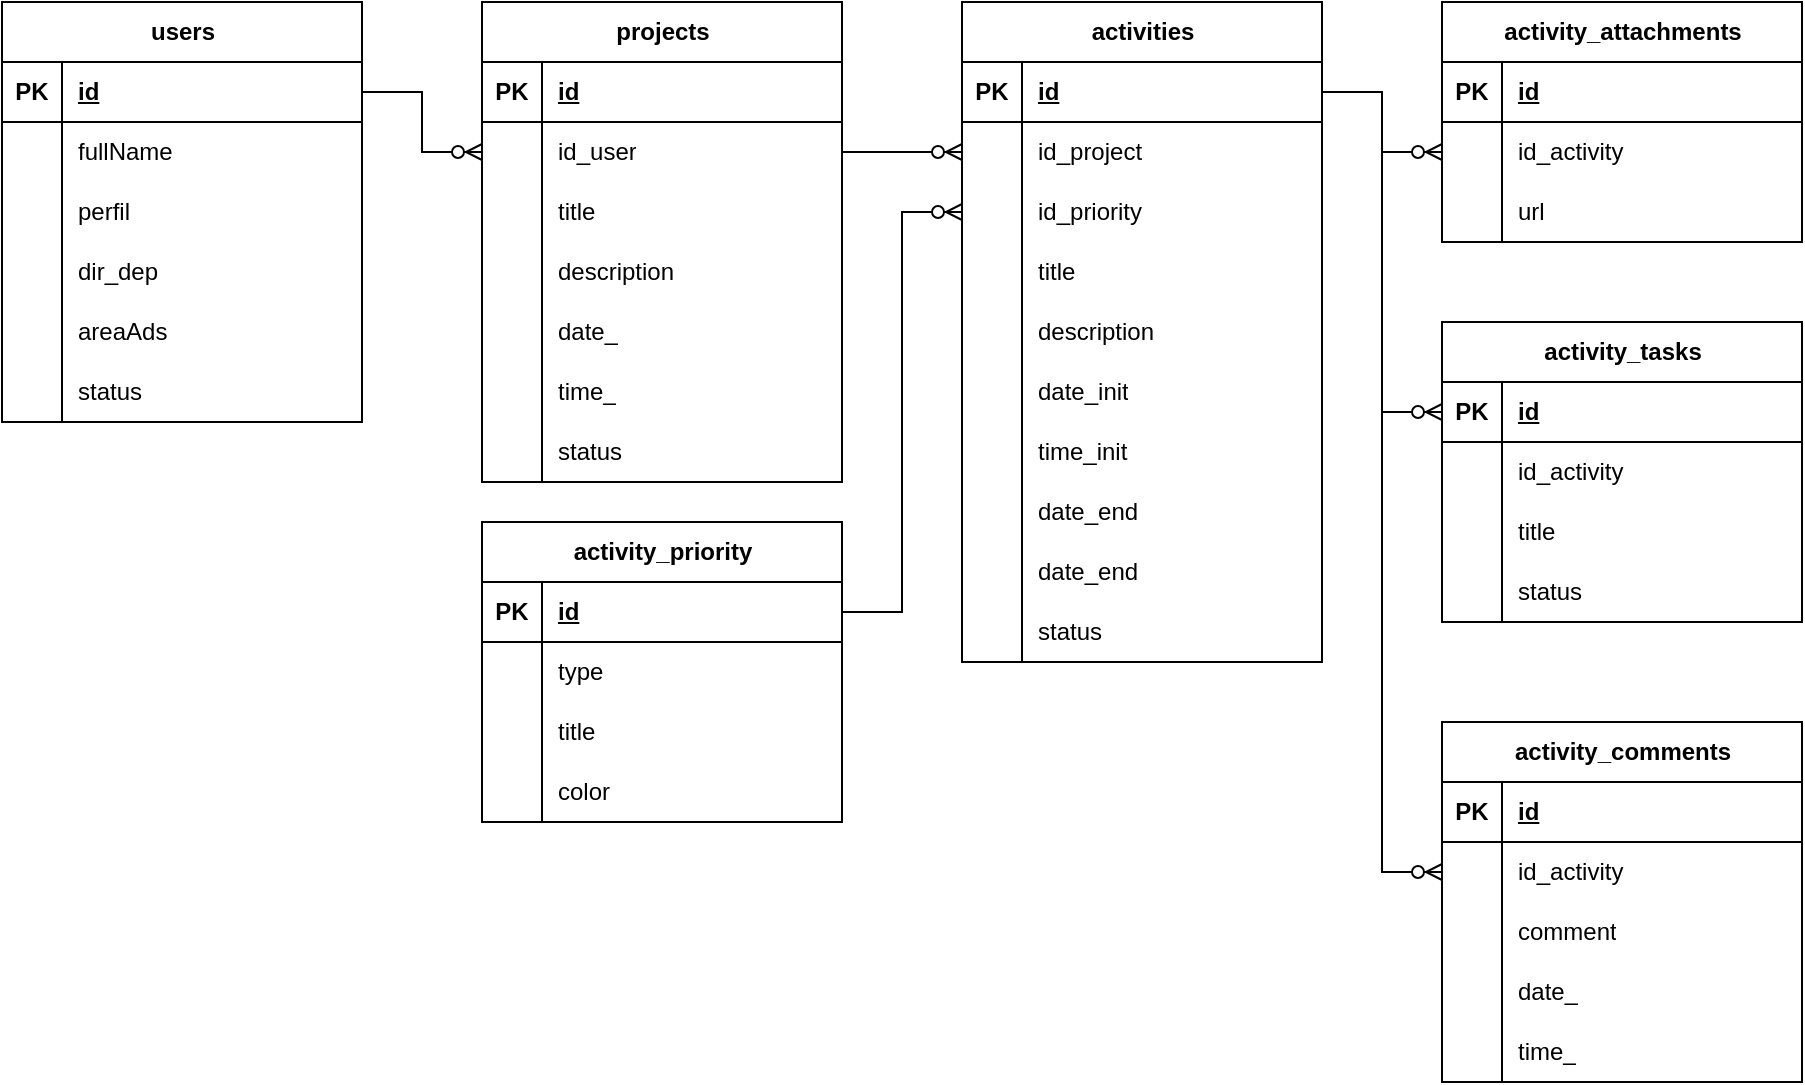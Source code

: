 <mxfile version="26.2.12">
  <diagram name="Página-1" id="UInrVsdlozvUtXw7bAQy">
    <mxGraphModel dx="1428" dy="1960" grid="1" gridSize="10" guides="1" tooltips="1" connect="1" arrows="1" fold="1" page="1" pageScale="1" pageWidth="827" pageHeight="1169" math="0" shadow="0">
      <root>
        <mxCell id="0" />
        <mxCell id="1" parent="0" />
        <mxCell id="Ks5m2WAmQ1RFgri6lKsw-1" value="users" style="shape=table;startSize=30;container=1;collapsible=1;childLayout=tableLayout;fixedRows=1;rowLines=0;fontStyle=1;align=center;resizeLast=1;html=1;" parent="1" vertex="1">
          <mxGeometry x="40" y="-1120" width="180" height="210" as="geometry" />
        </mxCell>
        <mxCell id="Ks5m2WAmQ1RFgri6lKsw-2" value="" style="shape=tableRow;horizontal=0;startSize=0;swimlaneHead=0;swimlaneBody=0;fillColor=none;collapsible=0;dropTarget=0;points=[[0,0.5],[1,0.5]];portConstraint=eastwest;top=0;left=0;right=0;bottom=1;" parent="Ks5m2WAmQ1RFgri6lKsw-1" vertex="1">
          <mxGeometry y="30" width="180" height="30" as="geometry" />
        </mxCell>
        <mxCell id="Ks5m2WAmQ1RFgri6lKsw-3" value="PK" style="shape=partialRectangle;connectable=0;fillColor=none;top=0;left=0;bottom=0;right=0;fontStyle=1;overflow=hidden;whiteSpace=wrap;html=1;" parent="Ks5m2WAmQ1RFgri6lKsw-2" vertex="1">
          <mxGeometry width="30" height="30" as="geometry">
            <mxRectangle width="30" height="30" as="alternateBounds" />
          </mxGeometry>
        </mxCell>
        <mxCell id="Ks5m2WAmQ1RFgri6lKsw-4" value="id" style="shape=partialRectangle;connectable=0;fillColor=none;top=0;left=0;bottom=0;right=0;align=left;spacingLeft=6;fontStyle=5;overflow=hidden;whiteSpace=wrap;html=1;" parent="Ks5m2WAmQ1RFgri6lKsw-2" vertex="1">
          <mxGeometry x="30" width="150" height="30" as="geometry">
            <mxRectangle width="150" height="30" as="alternateBounds" />
          </mxGeometry>
        </mxCell>
        <mxCell id="Ks5m2WAmQ1RFgri6lKsw-5" value="" style="shape=tableRow;horizontal=0;startSize=0;swimlaneHead=0;swimlaneBody=0;fillColor=none;collapsible=0;dropTarget=0;points=[[0,0.5],[1,0.5]];portConstraint=eastwest;top=0;left=0;right=0;bottom=0;" parent="Ks5m2WAmQ1RFgri6lKsw-1" vertex="1">
          <mxGeometry y="60" width="180" height="30" as="geometry" />
        </mxCell>
        <mxCell id="Ks5m2WAmQ1RFgri6lKsw-6" value="" style="shape=partialRectangle;connectable=0;fillColor=none;top=0;left=0;bottom=0;right=0;editable=1;overflow=hidden;whiteSpace=wrap;html=1;" parent="Ks5m2WAmQ1RFgri6lKsw-5" vertex="1">
          <mxGeometry width="30" height="30" as="geometry">
            <mxRectangle width="30" height="30" as="alternateBounds" />
          </mxGeometry>
        </mxCell>
        <mxCell id="Ks5m2WAmQ1RFgri6lKsw-7" value="fullName" style="shape=partialRectangle;connectable=0;fillColor=none;top=0;left=0;bottom=0;right=0;align=left;spacingLeft=6;overflow=hidden;whiteSpace=wrap;html=1;" parent="Ks5m2WAmQ1RFgri6lKsw-5" vertex="1">
          <mxGeometry x="30" width="150" height="30" as="geometry">
            <mxRectangle width="150" height="30" as="alternateBounds" />
          </mxGeometry>
        </mxCell>
        <mxCell id="Ks5m2WAmQ1RFgri6lKsw-8" value="" style="shape=tableRow;horizontal=0;startSize=0;swimlaneHead=0;swimlaneBody=0;fillColor=none;collapsible=0;dropTarget=0;points=[[0,0.5],[1,0.5]];portConstraint=eastwest;top=0;left=0;right=0;bottom=0;" parent="Ks5m2WAmQ1RFgri6lKsw-1" vertex="1">
          <mxGeometry y="90" width="180" height="30" as="geometry" />
        </mxCell>
        <mxCell id="Ks5m2WAmQ1RFgri6lKsw-9" value="" style="shape=partialRectangle;connectable=0;fillColor=none;top=0;left=0;bottom=0;right=0;editable=1;overflow=hidden;whiteSpace=wrap;html=1;" parent="Ks5m2WAmQ1RFgri6lKsw-8" vertex="1">
          <mxGeometry width="30" height="30" as="geometry">
            <mxRectangle width="30" height="30" as="alternateBounds" />
          </mxGeometry>
        </mxCell>
        <mxCell id="Ks5m2WAmQ1RFgri6lKsw-10" value="perfil" style="shape=partialRectangle;connectable=0;fillColor=none;top=0;left=0;bottom=0;right=0;align=left;spacingLeft=6;overflow=hidden;whiteSpace=wrap;html=1;" parent="Ks5m2WAmQ1RFgri6lKsw-8" vertex="1">
          <mxGeometry x="30" width="150" height="30" as="geometry">
            <mxRectangle width="150" height="30" as="alternateBounds" />
          </mxGeometry>
        </mxCell>
        <mxCell id="Ks5m2WAmQ1RFgri6lKsw-11" value="" style="shape=tableRow;horizontal=0;startSize=0;swimlaneHead=0;swimlaneBody=0;fillColor=none;collapsible=0;dropTarget=0;points=[[0,0.5],[1,0.5]];portConstraint=eastwest;top=0;left=0;right=0;bottom=0;" parent="Ks5m2WAmQ1RFgri6lKsw-1" vertex="1">
          <mxGeometry y="120" width="180" height="30" as="geometry" />
        </mxCell>
        <mxCell id="Ks5m2WAmQ1RFgri6lKsw-12" value="" style="shape=partialRectangle;connectable=0;fillColor=none;top=0;left=0;bottom=0;right=0;editable=1;overflow=hidden;whiteSpace=wrap;html=1;" parent="Ks5m2WAmQ1RFgri6lKsw-11" vertex="1">
          <mxGeometry width="30" height="30" as="geometry">
            <mxRectangle width="30" height="30" as="alternateBounds" />
          </mxGeometry>
        </mxCell>
        <mxCell id="Ks5m2WAmQ1RFgri6lKsw-13" value="dir_dep" style="shape=partialRectangle;connectable=0;fillColor=none;top=0;left=0;bottom=0;right=0;align=left;spacingLeft=6;overflow=hidden;whiteSpace=wrap;html=1;" parent="Ks5m2WAmQ1RFgri6lKsw-11" vertex="1">
          <mxGeometry x="30" width="150" height="30" as="geometry">
            <mxRectangle width="150" height="30" as="alternateBounds" />
          </mxGeometry>
        </mxCell>
        <mxCell id="Ks5m2WAmQ1RFgri6lKsw-14" style="shape=tableRow;horizontal=0;startSize=0;swimlaneHead=0;swimlaneBody=0;fillColor=none;collapsible=0;dropTarget=0;points=[[0,0.5],[1,0.5]];portConstraint=eastwest;top=0;left=0;right=0;bottom=0;" parent="Ks5m2WAmQ1RFgri6lKsw-1" vertex="1">
          <mxGeometry y="150" width="180" height="30" as="geometry" />
        </mxCell>
        <mxCell id="Ks5m2WAmQ1RFgri6lKsw-15" style="shape=partialRectangle;connectable=0;fillColor=none;top=0;left=0;bottom=0;right=0;editable=1;overflow=hidden;whiteSpace=wrap;html=1;" parent="Ks5m2WAmQ1RFgri6lKsw-14" vertex="1">
          <mxGeometry width="30" height="30" as="geometry">
            <mxRectangle width="30" height="30" as="alternateBounds" />
          </mxGeometry>
        </mxCell>
        <mxCell id="Ks5m2WAmQ1RFgri6lKsw-16" value="areaAds" style="shape=partialRectangle;connectable=0;fillColor=none;top=0;left=0;bottom=0;right=0;align=left;spacingLeft=6;overflow=hidden;whiteSpace=wrap;html=1;" parent="Ks5m2WAmQ1RFgri6lKsw-14" vertex="1">
          <mxGeometry x="30" width="150" height="30" as="geometry">
            <mxRectangle width="150" height="30" as="alternateBounds" />
          </mxGeometry>
        </mxCell>
        <mxCell id="Ks5m2WAmQ1RFgri6lKsw-17" style="shape=tableRow;horizontal=0;startSize=0;swimlaneHead=0;swimlaneBody=0;fillColor=none;collapsible=0;dropTarget=0;points=[[0,0.5],[1,0.5]];portConstraint=eastwest;top=0;left=0;right=0;bottom=0;" parent="Ks5m2WAmQ1RFgri6lKsw-1" vertex="1">
          <mxGeometry y="180" width="180" height="30" as="geometry" />
        </mxCell>
        <mxCell id="Ks5m2WAmQ1RFgri6lKsw-18" style="shape=partialRectangle;connectable=0;fillColor=none;top=0;left=0;bottom=0;right=0;editable=1;overflow=hidden;whiteSpace=wrap;html=1;" parent="Ks5m2WAmQ1RFgri6lKsw-17" vertex="1">
          <mxGeometry width="30" height="30" as="geometry">
            <mxRectangle width="30" height="30" as="alternateBounds" />
          </mxGeometry>
        </mxCell>
        <mxCell id="Ks5m2WAmQ1RFgri6lKsw-19" value="status" style="shape=partialRectangle;connectable=0;fillColor=none;top=0;left=0;bottom=0;right=0;align=left;spacingLeft=6;overflow=hidden;whiteSpace=wrap;html=1;" parent="Ks5m2WAmQ1RFgri6lKsw-17" vertex="1">
          <mxGeometry x="30" width="150" height="30" as="geometry">
            <mxRectangle width="150" height="30" as="alternateBounds" />
          </mxGeometry>
        </mxCell>
        <mxCell id="Ks5m2WAmQ1RFgri6lKsw-20" value="projects" style="shape=table;startSize=30;container=1;collapsible=1;childLayout=tableLayout;fixedRows=1;rowLines=0;fontStyle=1;align=center;resizeLast=1;html=1;" parent="1" vertex="1">
          <mxGeometry x="280" y="-1120" width="180" height="240" as="geometry" />
        </mxCell>
        <mxCell id="Ks5m2WAmQ1RFgri6lKsw-21" value="" style="shape=tableRow;horizontal=0;startSize=0;swimlaneHead=0;swimlaneBody=0;fillColor=none;collapsible=0;dropTarget=0;points=[[0,0.5],[1,0.5]];portConstraint=eastwest;top=0;left=0;right=0;bottom=1;" parent="Ks5m2WAmQ1RFgri6lKsw-20" vertex="1">
          <mxGeometry y="30" width="180" height="30" as="geometry" />
        </mxCell>
        <mxCell id="Ks5m2WAmQ1RFgri6lKsw-22" value="PK" style="shape=partialRectangle;connectable=0;fillColor=none;top=0;left=0;bottom=0;right=0;fontStyle=1;overflow=hidden;whiteSpace=wrap;html=1;" parent="Ks5m2WAmQ1RFgri6lKsw-21" vertex="1">
          <mxGeometry width="30" height="30" as="geometry">
            <mxRectangle width="30" height="30" as="alternateBounds" />
          </mxGeometry>
        </mxCell>
        <mxCell id="Ks5m2WAmQ1RFgri6lKsw-23" value="id" style="shape=partialRectangle;connectable=0;fillColor=none;top=0;left=0;bottom=0;right=0;align=left;spacingLeft=6;fontStyle=5;overflow=hidden;whiteSpace=wrap;html=1;" parent="Ks5m2WAmQ1RFgri6lKsw-21" vertex="1">
          <mxGeometry x="30" width="150" height="30" as="geometry">
            <mxRectangle width="150" height="30" as="alternateBounds" />
          </mxGeometry>
        </mxCell>
        <mxCell id="Ks5m2WAmQ1RFgri6lKsw-24" value="" style="shape=tableRow;horizontal=0;startSize=0;swimlaneHead=0;swimlaneBody=0;fillColor=none;collapsible=0;dropTarget=0;points=[[0,0.5],[1,0.5]];portConstraint=eastwest;top=0;left=0;right=0;bottom=0;" parent="Ks5m2WAmQ1RFgri6lKsw-20" vertex="1">
          <mxGeometry y="60" width="180" height="30" as="geometry" />
        </mxCell>
        <mxCell id="Ks5m2WAmQ1RFgri6lKsw-25" value="" style="shape=partialRectangle;connectable=0;fillColor=none;top=0;left=0;bottom=0;right=0;editable=1;overflow=hidden;whiteSpace=wrap;html=1;" parent="Ks5m2WAmQ1RFgri6lKsw-24" vertex="1">
          <mxGeometry width="30" height="30" as="geometry">
            <mxRectangle width="30" height="30" as="alternateBounds" />
          </mxGeometry>
        </mxCell>
        <mxCell id="Ks5m2WAmQ1RFgri6lKsw-26" value="id_user" style="shape=partialRectangle;connectable=0;fillColor=none;top=0;left=0;bottom=0;right=0;align=left;spacingLeft=6;overflow=hidden;whiteSpace=wrap;html=1;" parent="Ks5m2WAmQ1RFgri6lKsw-24" vertex="1">
          <mxGeometry x="30" width="150" height="30" as="geometry">
            <mxRectangle width="150" height="30" as="alternateBounds" />
          </mxGeometry>
        </mxCell>
        <mxCell id="Ks5m2WAmQ1RFgri6lKsw-27" style="shape=tableRow;horizontal=0;startSize=0;swimlaneHead=0;swimlaneBody=0;fillColor=none;collapsible=0;dropTarget=0;points=[[0,0.5],[1,0.5]];portConstraint=eastwest;top=0;left=0;right=0;bottom=0;" parent="Ks5m2WAmQ1RFgri6lKsw-20" vertex="1">
          <mxGeometry y="90" width="180" height="30" as="geometry" />
        </mxCell>
        <mxCell id="Ks5m2WAmQ1RFgri6lKsw-28" style="shape=partialRectangle;connectable=0;fillColor=none;top=0;left=0;bottom=0;right=0;editable=1;overflow=hidden;whiteSpace=wrap;html=1;" parent="Ks5m2WAmQ1RFgri6lKsw-27" vertex="1">
          <mxGeometry width="30" height="30" as="geometry">
            <mxRectangle width="30" height="30" as="alternateBounds" />
          </mxGeometry>
        </mxCell>
        <mxCell id="Ks5m2WAmQ1RFgri6lKsw-29" value="title" style="shape=partialRectangle;connectable=0;fillColor=none;top=0;left=0;bottom=0;right=0;align=left;spacingLeft=6;overflow=hidden;whiteSpace=wrap;html=1;" parent="Ks5m2WAmQ1RFgri6lKsw-27" vertex="1">
          <mxGeometry x="30" width="150" height="30" as="geometry">
            <mxRectangle width="150" height="30" as="alternateBounds" />
          </mxGeometry>
        </mxCell>
        <mxCell id="Ks5m2WAmQ1RFgri6lKsw-30" value="" style="shape=tableRow;horizontal=0;startSize=0;swimlaneHead=0;swimlaneBody=0;fillColor=none;collapsible=0;dropTarget=0;points=[[0,0.5],[1,0.5]];portConstraint=eastwest;top=0;left=0;right=0;bottom=0;" parent="Ks5m2WAmQ1RFgri6lKsw-20" vertex="1">
          <mxGeometry y="120" width="180" height="30" as="geometry" />
        </mxCell>
        <mxCell id="Ks5m2WAmQ1RFgri6lKsw-31" value="" style="shape=partialRectangle;connectable=0;fillColor=none;top=0;left=0;bottom=0;right=0;editable=1;overflow=hidden;whiteSpace=wrap;html=1;" parent="Ks5m2WAmQ1RFgri6lKsw-30" vertex="1">
          <mxGeometry width="30" height="30" as="geometry">
            <mxRectangle width="30" height="30" as="alternateBounds" />
          </mxGeometry>
        </mxCell>
        <mxCell id="Ks5m2WAmQ1RFgri6lKsw-32" value="description" style="shape=partialRectangle;connectable=0;fillColor=none;top=0;left=0;bottom=0;right=0;align=left;spacingLeft=6;overflow=hidden;whiteSpace=wrap;html=1;" parent="Ks5m2WAmQ1RFgri6lKsw-30" vertex="1">
          <mxGeometry x="30" width="150" height="30" as="geometry">
            <mxRectangle width="150" height="30" as="alternateBounds" />
          </mxGeometry>
        </mxCell>
        <mxCell id="Ks5m2WAmQ1RFgri6lKsw-33" value="" style="shape=tableRow;horizontal=0;startSize=0;swimlaneHead=0;swimlaneBody=0;fillColor=none;collapsible=0;dropTarget=0;points=[[0,0.5],[1,0.5]];portConstraint=eastwest;top=0;left=0;right=0;bottom=0;" parent="Ks5m2WAmQ1RFgri6lKsw-20" vertex="1">
          <mxGeometry y="150" width="180" height="30" as="geometry" />
        </mxCell>
        <mxCell id="Ks5m2WAmQ1RFgri6lKsw-34" value="" style="shape=partialRectangle;connectable=0;fillColor=none;top=0;left=0;bottom=0;right=0;editable=1;overflow=hidden;whiteSpace=wrap;html=1;" parent="Ks5m2WAmQ1RFgri6lKsw-33" vertex="1">
          <mxGeometry width="30" height="30" as="geometry">
            <mxRectangle width="30" height="30" as="alternateBounds" />
          </mxGeometry>
        </mxCell>
        <mxCell id="Ks5m2WAmQ1RFgri6lKsw-35" value="date_" style="shape=partialRectangle;connectable=0;fillColor=none;top=0;left=0;bottom=0;right=0;align=left;spacingLeft=6;overflow=hidden;whiteSpace=wrap;html=1;" parent="Ks5m2WAmQ1RFgri6lKsw-33" vertex="1">
          <mxGeometry x="30" width="150" height="30" as="geometry">
            <mxRectangle width="150" height="30" as="alternateBounds" />
          </mxGeometry>
        </mxCell>
        <mxCell id="Ks5m2WAmQ1RFgri6lKsw-36" style="shape=tableRow;horizontal=0;startSize=0;swimlaneHead=0;swimlaneBody=0;fillColor=none;collapsible=0;dropTarget=0;points=[[0,0.5],[1,0.5]];portConstraint=eastwest;top=0;left=0;right=0;bottom=0;" parent="Ks5m2WAmQ1RFgri6lKsw-20" vertex="1">
          <mxGeometry y="180" width="180" height="30" as="geometry" />
        </mxCell>
        <mxCell id="Ks5m2WAmQ1RFgri6lKsw-37" style="shape=partialRectangle;connectable=0;fillColor=none;top=0;left=0;bottom=0;right=0;editable=1;overflow=hidden;whiteSpace=wrap;html=1;" parent="Ks5m2WAmQ1RFgri6lKsw-36" vertex="1">
          <mxGeometry width="30" height="30" as="geometry">
            <mxRectangle width="30" height="30" as="alternateBounds" />
          </mxGeometry>
        </mxCell>
        <mxCell id="Ks5m2WAmQ1RFgri6lKsw-38" value="time_" style="shape=partialRectangle;connectable=0;fillColor=none;top=0;left=0;bottom=0;right=0;align=left;spacingLeft=6;overflow=hidden;whiteSpace=wrap;html=1;" parent="Ks5m2WAmQ1RFgri6lKsw-36" vertex="1">
          <mxGeometry x="30" width="150" height="30" as="geometry">
            <mxRectangle width="150" height="30" as="alternateBounds" />
          </mxGeometry>
        </mxCell>
        <mxCell id="Ks5m2WAmQ1RFgri6lKsw-39" style="shape=tableRow;horizontal=0;startSize=0;swimlaneHead=0;swimlaneBody=0;fillColor=none;collapsible=0;dropTarget=0;points=[[0,0.5],[1,0.5]];portConstraint=eastwest;top=0;left=0;right=0;bottom=0;" parent="Ks5m2WAmQ1RFgri6lKsw-20" vertex="1">
          <mxGeometry y="210" width="180" height="30" as="geometry" />
        </mxCell>
        <mxCell id="Ks5m2WAmQ1RFgri6lKsw-40" style="shape=partialRectangle;connectable=0;fillColor=none;top=0;left=0;bottom=0;right=0;editable=1;overflow=hidden;whiteSpace=wrap;html=1;" parent="Ks5m2WAmQ1RFgri6lKsw-39" vertex="1">
          <mxGeometry width="30" height="30" as="geometry">
            <mxRectangle width="30" height="30" as="alternateBounds" />
          </mxGeometry>
        </mxCell>
        <mxCell id="Ks5m2WAmQ1RFgri6lKsw-41" value="status" style="shape=partialRectangle;connectable=0;fillColor=none;top=0;left=0;bottom=0;right=0;align=left;spacingLeft=6;overflow=hidden;whiteSpace=wrap;html=1;" parent="Ks5m2WAmQ1RFgri6lKsw-39" vertex="1">
          <mxGeometry x="30" width="150" height="30" as="geometry">
            <mxRectangle width="150" height="30" as="alternateBounds" />
          </mxGeometry>
        </mxCell>
        <mxCell id="Ks5m2WAmQ1RFgri6lKsw-42" value="activities" style="shape=table;startSize=30;container=1;collapsible=1;childLayout=tableLayout;fixedRows=1;rowLines=0;fontStyle=1;align=center;resizeLast=1;html=1;" parent="1" vertex="1">
          <mxGeometry x="520" y="-1120" width="180" height="330" as="geometry" />
        </mxCell>
        <mxCell id="Ks5m2WAmQ1RFgri6lKsw-43" value="" style="shape=tableRow;horizontal=0;startSize=0;swimlaneHead=0;swimlaneBody=0;fillColor=none;collapsible=0;dropTarget=0;points=[[0,0.5],[1,0.5]];portConstraint=eastwest;top=0;left=0;right=0;bottom=1;" parent="Ks5m2WAmQ1RFgri6lKsw-42" vertex="1">
          <mxGeometry y="30" width="180" height="30" as="geometry" />
        </mxCell>
        <mxCell id="Ks5m2WAmQ1RFgri6lKsw-44" value="PK" style="shape=partialRectangle;connectable=0;fillColor=none;top=0;left=0;bottom=0;right=0;fontStyle=1;overflow=hidden;whiteSpace=wrap;html=1;" parent="Ks5m2WAmQ1RFgri6lKsw-43" vertex="1">
          <mxGeometry width="30" height="30" as="geometry">
            <mxRectangle width="30" height="30" as="alternateBounds" />
          </mxGeometry>
        </mxCell>
        <mxCell id="Ks5m2WAmQ1RFgri6lKsw-45" value="id" style="shape=partialRectangle;connectable=0;fillColor=none;top=0;left=0;bottom=0;right=0;align=left;spacingLeft=6;fontStyle=5;overflow=hidden;whiteSpace=wrap;html=1;" parent="Ks5m2WAmQ1RFgri6lKsw-43" vertex="1">
          <mxGeometry x="30" width="150" height="30" as="geometry">
            <mxRectangle width="150" height="30" as="alternateBounds" />
          </mxGeometry>
        </mxCell>
        <mxCell id="Ks5m2WAmQ1RFgri6lKsw-46" value="" style="shape=tableRow;horizontal=0;startSize=0;swimlaneHead=0;swimlaneBody=0;fillColor=none;collapsible=0;dropTarget=0;points=[[0,0.5],[1,0.5]];portConstraint=eastwest;top=0;left=0;right=0;bottom=0;" parent="Ks5m2WAmQ1RFgri6lKsw-42" vertex="1">
          <mxGeometry y="60" width="180" height="30" as="geometry" />
        </mxCell>
        <mxCell id="Ks5m2WAmQ1RFgri6lKsw-47" value="" style="shape=partialRectangle;connectable=0;fillColor=none;top=0;left=0;bottom=0;right=0;editable=1;overflow=hidden;whiteSpace=wrap;html=1;" parent="Ks5m2WAmQ1RFgri6lKsw-46" vertex="1">
          <mxGeometry width="30" height="30" as="geometry">
            <mxRectangle width="30" height="30" as="alternateBounds" />
          </mxGeometry>
        </mxCell>
        <mxCell id="Ks5m2WAmQ1RFgri6lKsw-48" value="id_project" style="shape=partialRectangle;connectable=0;fillColor=none;top=0;left=0;bottom=0;right=0;align=left;spacingLeft=6;overflow=hidden;whiteSpace=wrap;html=1;" parent="Ks5m2WAmQ1RFgri6lKsw-46" vertex="1">
          <mxGeometry x="30" width="150" height="30" as="geometry">
            <mxRectangle width="150" height="30" as="alternateBounds" />
          </mxGeometry>
        </mxCell>
        <mxCell id="Ks5m2WAmQ1RFgri6lKsw-49" style="shape=tableRow;horizontal=0;startSize=0;swimlaneHead=0;swimlaneBody=0;fillColor=none;collapsible=0;dropTarget=0;points=[[0,0.5],[1,0.5]];portConstraint=eastwest;top=0;left=0;right=0;bottom=0;" parent="Ks5m2WAmQ1RFgri6lKsw-42" vertex="1">
          <mxGeometry y="90" width="180" height="30" as="geometry" />
        </mxCell>
        <mxCell id="Ks5m2WAmQ1RFgri6lKsw-50" style="shape=partialRectangle;connectable=0;fillColor=none;top=0;left=0;bottom=0;right=0;editable=1;overflow=hidden;whiteSpace=wrap;html=1;" parent="Ks5m2WAmQ1RFgri6lKsw-49" vertex="1">
          <mxGeometry width="30" height="30" as="geometry">
            <mxRectangle width="30" height="30" as="alternateBounds" />
          </mxGeometry>
        </mxCell>
        <mxCell id="Ks5m2WAmQ1RFgri6lKsw-51" value="id_priority" style="shape=partialRectangle;connectable=0;fillColor=none;top=0;left=0;bottom=0;right=0;align=left;spacingLeft=6;overflow=hidden;whiteSpace=wrap;html=1;" parent="Ks5m2WAmQ1RFgri6lKsw-49" vertex="1">
          <mxGeometry x="30" width="150" height="30" as="geometry">
            <mxRectangle width="150" height="30" as="alternateBounds" />
          </mxGeometry>
        </mxCell>
        <mxCell id="Ks5m2WAmQ1RFgri6lKsw-52" value="" style="shape=tableRow;horizontal=0;startSize=0;swimlaneHead=0;swimlaneBody=0;fillColor=none;collapsible=0;dropTarget=0;points=[[0,0.5],[1,0.5]];portConstraint=eastwest;top=0;left=0;right=0;bottom=0;" parent="Ks5m2WAmQ1RFgri6lKsw-42" vertex="1">
          <mxGeometry y="120" width="180" height="30" as="geometry" />
        </mxCell>
        <mxCell id="Ks5m2WAmQ1RFgri6lKsw-53" value="" style="shape=partialRectangle;connectable=0;fillColor=none;top=0;left=0;bottom=0;right=0;editable=1;overflow=hidden;whiteSpace=wrap;html=1;" parent="Ks5m2WAmQ1RFgri6lKsw-52" vertex="1">
          <mxGeometry width="30" height="30" as="geometry">
            <mxRectangle width="30" height="30" as="alternateBounds" />
          </mxGeometry>
        </mxCell>
        <mxCell id="Ks5m2WAmQ1RFgri6lKsw-54" value="title" style="shape=partialRectangle;connectable=0;fillColor=none;top=0;left=0;bottom=0;right=0;align=left;spacingLeft=6;overflow=hidden;whiteSpace=wrap;html=1;" parent="Ks5m2WAmQ1RFgri6lKsw-52" vertex="1">
          <mxGeometry x="30" width="150" height="30" as="geometry">
            <mxRectangle width="150" height="30" as="alternateBounds" />
          </mxGeometry>
        </mxCell>
        <mxCell id="Ks5m2WAmQ1RFgri6lKsw-55" style="shape=tableRow;horizontal=0;startSize=0;swimlaneHead=0;swimlaneBody=0;fillColor=none;collapsible=0;dropTarget=0;points=[[0,0.5],[1,0.5]];portConstraint=eastwest;top=0;left=0;right=0;bottom=0;" parent="Ks5m2WAmQ1RFgri6lKsw-42" vertex="1">
          <mxGeometry y="150" width="180" height="30" as="geometry" />
        </mxCell>
        <mxCell id="Ks5m2WAmQ1RFgri6lKsw-56" style="shape=partialRectangle;connectable=0;fillColor=none;top=0;left=0;bottom=0;right=0;editable=1;overflow=hidden;whiteSpace=wrap;html=1;" parent="Ks5m2WAmQ1RFgri6lKsw-55" vertex="1">
          <mxGeometry width="30" height="30" as="geometry">
            <mxRectangle width="30" height="30" as="alternateBounds" />
          </mxGeometry>
        </mxCell>
        <mxCell id="Ks5m2WAmQ1RFgri6lKsw-57" value="description" style="shape=partialRectangle;connectable=0;fillColor=none;top=0;left=0;bottom=0;right=0;align=left;spacingLeft=6;overflow=hidden;whiteSpace=wrap;html=1;" parent="Ks5m2WAmQ1RFgri6lKsw-55" vertex="1">
          <mxGeometry x="30" width="150" height="30" as="geometry">
            <mxRectangle width="150" height="30" as="alternateBounds" />
          </mxGeometry>
        </mxCell>
        <mxCell id="Ks5m2WAmQ1RFgri6lKsw-58" value="" style="shape=tableRow;horizontal=0;startSize=0;swimlaneHead=0;swimlaneBody=0;fillColor=none;collapsible=0;dropTarget=0;points=[[0,0.5],[1,0.5]];portConstraint=eastwest;top=0;left=0;right=0;bottom=0;" parent="Ks5m2WAmQ1RFgri6lKsw-42" vertex="1">
          <mxGeometry y="180" width="180" height="30" as="geometry" />
        </mxCell>
        <mxCell id="Ks5m2WAmQ1RFgri6lKsw-59" value="" style="shape=partialRectangle;connectable=0;fillColor=none;top=0;left=0;bottom=0;right=0;editable=1;overflow=hidden;whiteSpace=wrap;html=1;" parent="Ks5m2WAmQ1RFgri6lKsw-58" vertex="1">
          <mxGeometry width="30" height="30" as="geometry">
            <mxRectangle width="30" height="30" as="alternateBounds" />
          </mxGeometry>
        </mxCell>
        <mxCell id="Ks5m2WAmQ1RFgri6lKsw-60" value="date_init" style="shape=partialRectangle;connectable=0;fillColor=none;top=0;left=0;bottom=0;right=0;align=left;spacingLeft=6;overflow=hidden;whiteSpace=wrap;html=1;" parent="Ks5m2WAmQ1RFgri6lKsw-58" vertex="1">
          <mxGeometry x="30" width="150" height="30" as="geometry">
            <mxRectangle width="150" height="30" as="alternateBounds" />
          </mxGeometry>
        </mxCell>
        <mxCell id="Ks5m2WAmQ1RFgri6lKsw-61" style="shape=tableRow;horizontal=0;startSize=0;swimlaneHead=0;swimlaneBody=0;fillColor=none;collapsible=0;dropTarget=0;points=[[0,0.5],[1,0.5]];portConstraint=eastwest;top=0;left=0;right=0;bottom=0;" parent="Ks5m2WAmQ1RFgri6lKsw-42" vertex="1">
          <mxGeometry y="210" width="180" height="30" as="geometry" />
        </mxCell>
        <mxCell id="Ks5m2WAmQ1RFgri6lKsw-62" style="shape=partialRectangle;connectable=0;fillColor=none;top=0;left=0;bottom=0;right=0;editable=1;overflow=hidden;whiteSpace=wrap;html=1;" parent="Ks5m2WAmQ1RFgri6lKsw-61" vertex="1">
          <mxGeometry width="30" height="30" as="geometry">
            <mxRectangle width="30" height="30" as="alternateBounds" />
          </mxGeometry>
        </mxCell>
        <mxCell id="Ks5m2WAmQ1RFgri6lKsw-63" value="time_init" style="shape=partialRectangle;connectable=0;fillColor=none;top=0;left=0;bottom=0;right=0;align=left;spacingLeft=6;overflow=hidden;whiteSpace=wrap;html=1;" parent="Ks5m2WAmQ1RFgri6lKsw-61" vertex="1">
          <mxGeometry x="30" width="150" height="30" as="geometry">
            <mxRectangle width="150" height="30" as="alternateBounds" />
          </mxGeometry>
        </mxCell>
        <mxCell id="Ks5m2WAmQ1RFgri6lKsw-64" style="shape=tableRow;horizontal=0;startSize=0;swimlaneHead=0;swimlaneBody=0;fillColor=none;collapsible=0;dropTarget=0;points=[[0,0.5],[1,0.5]];portConstraint=eastwest;top=0;left=0;right=0;bottom=0;" parent="Ks5m2WAmQ1RFgri6lKsw-42" vertex="1">
          <mxGeometry y="240" width="180" height="30" as="geometry" />
        </mxCell>
        <mxCell id="Ks5m2WAmQ1RFgri6lKsw-65" style="shape=partialRectangle;connectable=0;fillColor=none;top=0;left=0;bottom=0;right=0;editable=1;overflow=hidden;whiteSpace=wrap;html=1;" parent="Ks5m2WAmQ1RFgri6lKsw-64" vertex="1">
          <mxGeometry width="30" height="30" as="geometry">
            <mxRectangle width="30" height="30" as="alternateBounds" />
          </mxGeometry>
        </mxCell>
        <mxCell id="Ks5m2WAmQ1RFgri6lKsw-66" value="date_end" style="shape=partialRectangle;connectable=0;fillColor=none;top=0;left=0;bottom=0;right=0;align=left;spacingLeft=6;overflow=hidden;whiteSpace=wrap;html=1;" parent="Ks5m2WAmQ1RFgri6lKsw-64" vertex="1">
          <mxGeometry x="30" width="150" height="30" as="geometry">
            <mxRectangle width="150" height="30" as="alternateBounds" />
          </mxGeometry>
        </mxCell>
        <mxCell id="Ks5m2WAmQ1RFgri6lKsw-67" style="shape=tableRow;horizontal=0;startSize=0;swimlaneHead=0;swimlaneBody=0;fillColor=none;collapsible=0;dropTarget=0;points=[[0,0.5],[1,0.5]];portConstraint=eastwest;top=0;left=0;right=0;bottom=0;" parent="Ks5m2WAmQ1RFgri6lKsw-42" vertex="1">
          <mxGeometry y="270" width="180" height="30" as="geometry" />
        </mxCell>
        <mxCell id="Ks5m2WAmQ1RFgri6lKsw-68" style="shape=partialRectangle;connectable=0;fillColor=none;top=0;left=0;bottom=0;right=0;editable=1;overflow=hidden;whiteSpace=wrap;html=1;" parent="Ks5m2WAmQ1RFgri6lKsw-67" vertex="1">
          <mxGeometry width="30" height="30" as="geometry">
            <mxRectangle width="30" height="30" as="alternateBounds" />
          </mxGeometry>
        </mxCell>
        <mxCell id="Ks5m2WAmQ1RFgri6lKsw-69" value="date_end" style="shape=partialRectangle;connectable=0;fillColor=none;top=0;left=0;bottom=0;right=0;align=left;spacingLeft=6;overflow=hidden;whiteSpace=wrap;html=1;" parent="Ks5m2WAmQ1RFgri6lKsw-67" vertex="1">
          <mxGeometry x="30" width="150" height="30" as="geometry">
            <mxRectangle width="150" height="30" as="alternateBounds" />
          </mxGeometry>
        </mxCell>
        <mxCell id="Ks5m2WAmQ1RFgri6lKsw-70" style="shape=tableRow;horizontal=0;startSize=0;swimlaneHead=0;swimlaneBody=0;fillColor=none;collapsible=0;dropTarget=0;points=[[0,0.5],[1,0.5]];portConstraint=eastwest;top=0;left=0;right=0;bottom=0;" parent="Ks5m2WAmQ1RFgri6lKsw-42" vertex="1">
          <mxGeometry y="300" width="180" height="30" as="geometry" />
        </mxCell>
        <mxCell id="Ks5m2WAmQ1RFgri6lKsw-71" style="shape=partialRectangle;connectable=0;fillColor=none;top=0;left=0;bottom=0;right=0;editable=1;overflow=hidden;whiteSpace=wrap;html=1;" parent="Ks5m2WAmQ1RFgri6lKsw-70" vertex="1">
          <mxGeometry width="30" height="30" as="geometry">
            <mxRectangle width="30" height="30" as="alternateBounds" />
          </mxGeometry>
        </mxCell>
        <mxCell id="Ks5m2WAmQ1RFgri6lKsw-72" value="status" style="shape=partialRectangle;connectable=0;fillColor=none;top=0;left=0;bottom=0;right=0;align=left;spacingLeft=6;overflow=hidden;whiteSpace=wrap;html=1;" parent="Ks5m2WAmQ1RFgri6lKsw-70" vertex="1">
          <mxGeometry x="30" width="150" height="30" as="geometry">
            <mxRectangle width="150" height="30" as="alternateBounds" />
          </mxGeometry>
        </mxCell>
        <mxCell id="Ks5m2WAmQ1RFgri6lKsw-73" value="activity_tasks" style="shape=table;startSize=30;container=1;collapsible=1;childLayout=tableLayout;fixedRows=1;rowLines=0;fontStyle=1;align=center;resizeLast=1;html=1;" parent="1" vertex="1">
          <mxGeometry x="760" y="-960" width="180" height="150" as="geometry" />
        </mxCell>
        <mxCell id="Ks5m2WAmQ1RFgri6lKsw-74" value="" style="shape=tableRow;horizontal=0;startSize=0;swimlaneHead=0;swimlaneBody=0;fillColor=none;collapsible=0;dropTarget=0;points=[[0,0.5],[1,0.5]];portConstraint=eastwest;top=0;left=0;right=0;bottom=1;" parent="Ks5m2WAmQ1RFgri6lKsw-73" vertex="1">
          <mxGeometry y="30" width="180" height="30" as="geometry" />
        </mxCell>
        <mxCell id="Ks5m2WAmQ1RFgri6lKsw-75" value="PK" style="shape=partialRectangle;connectable=0;fillColor=none;top=0;left=0;bottom=0;right=0;fontStyle=1;overflow=hidden;whiteSpace=wrap;html=1;" parent="Ks5m2WAmQ1RFgri6lKsw-74" vertex="1">
          <mxGeometry width="30" height="30" as="geometry">
            <mxRectangle width="30" height="30" as="alternateBounds" />
          </mxGeometry>
        </mxCell>
        <mxCell id="Ks5m2WAmQ1RFgri6lKsw-76" value="id" style="shape=partialRectangle;connectable=0;fillColor=none;top=0;left=0;bottom=0;right=0;align=left;spacingLeft=6;fontStyle=5;overflow=hidden;whiteSpace=wrap;html=1;" parent="Ks5m2WAmQ1RFgri6lKsw-74" vertex="1">
          <mxGeometry x="30" width="150" height="30" as="geometry">
            <mxRectangle width="150" height="30" as="alternateBounds" />
          </mxGeometry>
        </mxCell>
        <mxCell id="Ks5m2WAmQ1RFgri6lKsw-77" value="" style="shape=tableRow;horizontal=0;startSize=0;swimlaneHead=0;swimlaneBody=0;fillColor=none;collapsible=0;dropTarget=0;points=[[0,0.5],[1,0.5]];portConstraint=eastwest;top=0;left=0;right=0;bottom=0;" parent="Ks5m2WAmQ1RFgri6lKsw-73" vertex="1">
          <mxGeometry y="60" width="180" height="30" as="geometry" />
        </mxCell>
        <mxCell id="Ks5m2WAmQ1RFgri6lKsw-78" value="" style="shape=partialRectangle;connectable=0;fillColor=none;top=0;left=0;bottom=0;right=0;editable=1;overflow=hidden;whiteSpace=wrap;html=1;" parent="Ks5m2WAmQ1RFgri6lKsw-77" vertex="1">
          <mxGeometry width="30" height="30" as="geometry">
            <mxRectangle width="30" height="30" as="alternateBounds" />
          </mxGeometry>
        </mxCell>
        <mxCell id="Ks5m2WAmQ1RFgri6lKsw-79" value="id_activity" style="shape=partialRectangle;connectable=0;fillColor=none;top=0;left=0;bottom=0;right=0;align=left;spacingLeft=6;overflow=hidden;whiteSpace=wrap;html=1;" parent="Ks5m2WAmQ1RFgri6lKsw-77" vertex="1">
          <mxGeometry x="30" width="150" height="30" as="geometry">
            <mxRectangle width="150" height="30" as="alternateBounds" />
          </mxGeometry>
        </mxCell>
        <mxCell id="Ks5m2WAmQ1RFgri6lKsw-80" value="" style="shape=tableRow;horizontal=0;startSize=0;swimlaneHead=0;swimlaneBody=0;fillColor=none;collapsible=0;dropTarget=0;points=[[0,0.5],[1,0.5]];portConstraint=eastwest;top=0;left=0;right=0;bottom=0;" parent="Ks5m2WAmQ1RFgri6lKsw-73" vertex="1">
          <mxGeometry y="90" width="180" height="30" as="geometry" />
        </mxCell>
        <mxCell id="Ks5m2WAmQ1RFgri6lKsw-81" value="" style="shape=partialRectangle;connectable=0;fillColor=none;top=0;left=0;bottom=0;right=0;editable=1;overflow=hidden;whiteSpace=wrap;html=1;" parent="Ks5m2WAmQ1RFgri6lKsw-80" vertex="1">
          <mxGeometry width="30" height="30" as="geometry">
            <mxRectangle width="30" height="30" as="alternateBounds" />
          </mxGeometry>
        </mxCell>
        <mxCell id="Ks5m2WAmQ1RFgri6lKsw-82" value="title" style="shape=partialRectangle;connectable=0;fillColor=none;top=0;left=0;bottom=0;right=0;align=left;spacingLeft=6;overflow=hidden;whiteSpace=wrap;html=1;" parent="Ks5m2WAmQ1RFgri6lKsw-80" vertex="1">
          <mxGeometry x="30" width="150" height="30" as="geometry">
            <mxRectangle width="150" height="30" as="alternateBounds" />
          </mxGeometry>
        </mxCell>
        <mxCell id="Ks5m2WAmQ1RFgri6lKsw-83" value="" style="shape=tableRow;horizontal=0;startSize=0;swimlaneHead=0;swimlaneBody=0;fillColor=none;collapsible=0;dropTarget=0;points=[[0,0.5],[1,0.5]];portConstraint=eastwest;top=0;left=0;right=0;bottom=0;" parent="Ks5m2WAmQ1RFgri6lKsw-73" vertex="1">
          <mxGeometry y="120" width="180" height="30" as="geometry" />
        </mxCell>
        <mxCell id="Ks5m2WAmQ1RFgri6lKsw-84" value="" style="shape=partialRectangle;connectable=0;fillColor=none;top=0;left=0;bottom=0;right=0;editable=1;overflow=hidden;whiteSpace=wrap;html=1;" parent="Ks5m2WAmQ1RFgri6lKsw-83" vertex="1">
          <mxGeometry width="30" height="30" as="geometry">
            <mxRectangle width="30" height="30" as="alternateBounds" />
          </mxGeometry>
        </mxCell>
        <mxCell id="Ks5m2WAmQ1RFgri6lKsw-85" value="status" style="shape=partialRectangle;connectable=0;fillColor=none;top=0;left=0;bottom=0;right=0;align=left;spacingLeft=6;overflow=hidden;whiteSpace=wrap;html=1;" parent="Ks5m2WAmQ1RFgri6lKsw-83" vertex="1">
          <mxGeometry x="30" width="150" height="30" as="geometry">
            <mxRectangle width="150" height="30" as="alternateBounds" />
          </mxGeometry>
        </mxCell>
        <mxCell id="Ks5m2WAmQ1RFgri6lKsw-86" value="activity_comments" style="shape=table;startSize=30;container=1;collapsible=1;childLayout=tableLayout;fixedRows=1;rowLines=0;fontStyle=1;align=center;resizeLast=1;html=1;" parent="1" vertex="1">
          <mxGeometry x="760" y="-760" width="180" height="180" as="geometry" />
        </mxCell>
        <mxCell id="Ks5m2WAmQ1RFgri6lKsw-87" value="" style="shape=tableRow;horizontal=0;startSize=0;swimlaneHead=0;swimlaneBody=0;fillColor=none;collapsible=0;dropTarget=0;points=[[0,0.5],[1,0.5]];portConstraint=eastwest;top=0;left=0;right=0;bottom=1;" parent="Ks5m2WAmQ1RFgri6lKsw-86" vertex="1">
          <mxGeometry y="30" width="180" height="30" as="geometry" />
        </mxCell>
        <mxCell id="Ks5m2WAmQ1RFgri6lKsw-88" value="PK" style="shape=partialRectangle;connectable=0;fillColor=none;top=0;left=0;bottom=0;right=0;fontStyle=1;overflow=hidden;whiteSpace=wrap;html=1;" parent="Ks5m2WAmQ1RFgri6lKsw-87" vertex="1">
          <mxGeometry width="30" height="30" as="geometry">
            <mxRectangle width="30" height="30" as="alternateBounds" />
          </mxGeometry>
        </mxCell>
        <mxCell id="Ks5m2WAmQ1RFgri6lKsw-89" value="id" style="shape=partialRectangle;connectable=0;fillColor=none;top=0;left=0;bottom=0;right=0;align=left;spacingLeft=6;fontStyle=5;overflow=hidden;whiteSpace=wrap;html=1;" parent="Ks5m2WAmQ1RFgri6lKsw-87" vertex="1">
          <mxGeometry x="30" width="150" height="30" as="geometry">
            <mxRectangle width="150" height="30" as="alternateBounds" />
          </mxGeometry>
        </mxCell>
        <mxCell id="Ks5m2WAmQ1RFgri6lKsw-90" value="" style="shape=tableRow;horizontal=0;startSize=0;swimlaneHead=0;swimlaneBody=0;fillColor=none;collapsible=0;dropTarget=0;points=[[0,0.5],[1,0.5]];portConstraint=eastwest;top=0;left=0;right=0;bottom=0;" parent="Ks5m2WAmQ1RFgri6lKsw-86" vertex="1">
          <mxGeometry y="60" width="180" height="30" as="geometry" />
        </mxCell>
        <mxCell id="Ks5m2WAmQ1RFgri6lKsw-91" value="" style="shape=partialRectangle;connectable=0;fillColor=none;top=0;left=0;bottom=0;right=0;editable=1;overflow=hidden;whiteSpace=wrap;html=1;" parent="Ks5m2WAmQ1RFgri6lKsw-90" vertex="1">
          <mxGeometry width="30" height="30" as="geometry">
            <mxRectangle width="30" height="30" as="alternateBounds" />
          </mxGeometry>
        </mxCell>
        <mxCell id="Ks5m2WAmQ1RFgri6lKsw-92" value="id_activity" style="shape=partialRectangle;connectable=0;fillColor=none;top=0;left=0;bottom=0;right=0;align=left;spacingLeft=6;overflow=hidden;whiteSpace=wrap;html=1;" parent="Ks5m2WAmQ1RFgri6lKsw-90" vertex="1">
          <mxGeometry x="30" width="150" height="30" as="geometry">
            <mxRectangle width="150" height="30" as="alternateBounds" />
          </mxGeometry>
        </mxCell>
        <mxCell id="Ks5m2WAmQ1RFgri6lKsw-93" value="" style="shape=tableRow;horizontal=0;startSize=0;swimlaneHead=0;swimlaneBody=0;fillColor=none;collapsible=0;dropTarget=0;points=[[0,0.5],[1,0.5]];portConstraint=eastwest;top=0;left=0;right=0;bottom=0;" parent="Ks5m2WAmQ1RFgri6lKsw-86" vertex="1">
          <mxGeometry y="90" width="180" height="30" as="geometry" />
        </mxCell>
        <mxCell id="Ks5m2WAmQ1RFgri6lKsw-94" value="" style="shape=partialRectangle;connectable=0;fillColor=none;top=0;left=0;bottom=0;right=0;editable=1;overflow=hidden;whiteSpace=wrap;html=1;" parent="Ks5m2WAmQ1RFgri6lKsw-93" vertex="1">
          <mxGeometry width="30" height="30" as="geometry">
            <mxRectangle width="30" height="30" as="alternateBounds" />
          </mxGeometry>
        </mxCell>
        <mxCell id="Ks5m2WAmQ1RFgri6lKsw-95" value="comment" style="shape=partialRectangle;connectable=0;fillColor=none;top=0;left=0;bottom=0;right=0;align=left;spacingLeft=6;overflow=hidden;whiteSpace=wrap;html=1;" parent="Ks5m2WAmQ1RFgri6lKsw-93" vertex="1">
          <mxGeometry x="30" width="150" height="30" as="geometry">
            <mxRectangle width="150" height="30" as="alternateBounds" />
          </mxGeometry>
        </mxCell>
        <mxCell id="Ks5m2WAmQ1RFgri6lKsw-96" value="" style="shape=tableRow;horizontal=0;startSize=0;swimlaneHead=0;swimlaneBody=0;fillColor=none;collapsible=0;dropTarget=0;points=[[0,0.5],[1,0.5]];portConstraint=eastwest;top=0;left=0;right=0;bottom=0;" parent="Ks5m2WAmQ1RFgri6lKsw-86" vertex="1">
          <mxGeometry y="120" width="180" height="30" as="geometry" />
        </mxCell>
        <mxCell id="Ks5m2WAmQ1RFgri6lKsw-97" value="" style="shape=partialRectangle;connectable=0;fillColor=none;top=0;left=0;bottom=0;right=0;editable=1;overflow=hidden;whiteSpace=wrap;html=1;" parent="Ks5m2WAmQ1RFgri6lKsw-96" vertex="1">
          <mxGeometry width="30" height="30" as="geometry">
            <mxRectangle width="30" height="30" as="alternateBounds" />
          </mxGeometry>
        </mxCell>
        <mxCell id="Ks5m2WAmQ1RFgri6lKsw-98" value="date_" style="shape=partialRectangle;connectable=0;fillColor=none;top=0;left=0;bottom=0;right=0;align=left;spacingLeft=6;overflow=hidden;whiteSpace=wrap;html=1;" parent="Ks5m2WAmQ1RFgri6lKsw-96" vertex="1">
          <mxGeometry x="30" width="150" height="30" as="geometry">
            <mxRectangle width="150" height="30" as="alternateBounds" />
          </mxGeometry>
        </mxCell>
        <mxCell id="Ks5m2WAmQ1RFgri6lKsw-99" style="shape=tableRow;horizontal=0;startSize=0;swimlaneHead=0;swimlaneBody=0;fillColor=none;collapsible=0;dropTarget=0;points=[[0,0.5],[1,0.5]];portConstraint=eastwest;top=0;left=0;right=0;bottom=0;" parent="Ks5m2WAmQ1RFgri6lKsw-86" vertex="1">
          <mxGeometry y="150" width="180" height="30" as="geometry" />
        </mxCell>
        <mxCell id="Ks5m2WAmQ1RFgri6lKsw-100" style="shape=partialRectangle;connectable=0;fillColor=none;top=0;left=0;bottom=0;right=0;editable=1;overflow=hidden;whiteSpace=wrap;html=1;" parent="Ks5m2WAmQ1RFgri6lKsw-99" vertex="1">
          <mxGeometry width="30" height="30" as="geometry">
            <mxRectangle width="30" height="30" as="alternateBounds" />
          </mxGeometry>
        </mxCell>
        <mxCell id="Ks5m2WAmQ1RFgri6lKsw-101" value="time_" style="shape=partialRectangle;connectable=0;fillColor=none;top=0;left=0;bottom=0;right=0;align=left;spacingLeft=6;overflow=hidden;whiteSpace=wrap;html=1;" parent="Ks5m2WAmQ1RFgri6lKsw-99" vertex="1">
          <mxGeometry x="30" width="150" height="30" as="geometry">
            <mxRectangle width="150" height="30" as="alternateBounds" />
          </mxGeometry>
        </mxCell>
        <mxCell id="Ks5m2WAmQ1RFgri6lKsw-102" value="activity_attachments" style="shape=table;startSize=30;container=1;collapsible=1;childLayout=tableLayout;fixedRows=1;rowLines=0;fontStyle=1;align=center;resizeLast=1;html=1;" parent="1" vertex="1">
          <mxGeometry x="760" y="-1120" width="180" height="120" as="geometry" />
        </mxCell>
        <mxCell id="Ks5m2WAmQ1RFgri6lKsw-103" value="" style="shape=tableRow;horizontal=0;startSize=0;swimlaneHead=0;swimlaneBody=0;fillColor=none;collapsible=0;dropTarget=0;points=[[0,0.5],[1,0.5]];portConstraint=eastwest;top=0;left=0;right=0;bottom=1;" parent="Ks5m2WAmQ1RFgri6lKsw-102" vertex="1">
          <mxGeometry y="30" width="180" height="30" as="geometry" />
        </mxCell>
        <mxCell id="Ks5m2WAmQ1RFgri6lKsw-104" value="PK" style="shape=partialRectangle;connectable=0;fillColor=none;top=0;left=0;bottom=0;right=0;fontStyle=1;overflow=hidden;whiteSpace=wrap;html=1;" parent="Ks5m2WAmQ1RFgri6lKsw-103" vertex="1">
          <mxGeometry width="30" height="30" as="geometry">
            <mxRectangle width="30" height="30" as="alternateBounds" />
          </mxGeometry>
        </mxCell>
        <mxCell id="Ks5m2WAmQ1RFgri6lKsw-105" value="id" style="shape=partialRectangle;connectable=0;fillColor=none;top=0;left=0;bottom=0;right=0;align=left;spacingLeft=6;fontStyle=5;overflow=hidden;whiteSpace=wrap;html=1;" parent="Ks5m2WAmQ1RFgri6lKsw-103" vertex="1">
          <mxGeometry x="30" width="150" height="30" as="geometry">
            <mxRectangle width="150" height="30" as="alternateBounds" />
          </mxGeometry>
        </mxCell>
        <mxCell id="Ks5m2WAmQ1RFgri6lKsw-106" value="" style="shape=tableRow;horizontal=0;startSize=0;swimlaneHead=0;swimlaneBody=0;fillColor=none;collapsible=0;dropTarget=0;points=[[0,0.5],[1,0.5]];portConstraint=eastwest;top=0;left=0;right=0;bottom=0;" parent="Ks5m2WAmQ1RFgri6lKsw-102" vertex="1">
          <mxGeometry y="60" width="180" height="30" as="geometry" />
        </mxCell>
        <mxCell id="Ks5m2WAmQ1RFgri6lKsw-107" value="" style="shape=partialRectangle;connectable=0;fillColor=none;top=0;left=0;bottom=0;right=0;editable=1;overflow=hidden;whiteSpace=wrap;html=1;" parent="Ks5m2WAmQ1RFgri6lKsw-106" vertex="1">
          <mxGeometry width="30" height="30" as="geometry">
            <mxRectangle width="30" height="30" as="alternateBounds" />
          </mxGeometry>
        </mxCell>
        <mxCell id="Ks5m2WAmQ1RFgri6lKsw-108" value="id_activity" style="shape=partialRectangle;connectable=0;fillColor=none;top=0;left=0;bottom=0;right=0;align=left;spacingLeft=6;overflow=hidden;whiteSpace=wrap;html=1;" parent="Ks5m2WAmQ1RFgri6lKsw-106" vertex="1">
          <mxGeometry x="30" width="150" height="30" as="geometry">
            <mxRectangle width="150" height="30" as="alternateBounds" />
          </mxGeometry>
        </mxCell>
        <mxCell id="Ks5m2WAmQ1RFgri6lKsw-109" value="" style="shape=tableRow;horizontal=0;startSize=0;swimlaneHead=0;swimlaneBody=0;fillColor=none;collapsible=0;dropTarget=0;points=[[0,0.5],[1,0.5]];portConstraint=eastwest;top=0;left=0;right=0;bottom=0;" parent="Ks5m2WAmQ1RFgri6lKsw-102" vertex="1">
          <mxGeometry y="90" width="180" height="30" as="geometry" />
        </mxCell>
        <mxCell id="Ks5m2WAmQ1RFgri6lKsw-110" value="" style="shape=partialRectangle;connectable=0;fillColor=none;top=0;left=0;bottom=0;right=0;editable=1;overflow=hidden;whiteSpace=wrap;html=1;" parent="Ks5m2WAmQ1RFgri6lKsw-109" vertex="1">
          <mxGeometry width="30" height="30" as="geometry">
            <mxRectangle width="30" height="30" as="alternateBounds" />
          </mxGeometry>
        </mxCell>
        <mxCell id="Ks5m2WAmQ1RFgri6lKsw-111" value="url" style="shape=partialRectangle;connectable=0;fillColor=none;top=0;left=0;bottom=0;right=0;align=left;spacingLeft=6;overflow=hidden;whiteSpace=wrap;html=1;" parent="Ks5m2WAmQ1RFgri6lKsw-109" vertex="1">
          <mxGeometry x="30" width="150" height="30" as="geometry">
            <mxRectangle width="150" height="30" as="alternateBounds" />
          </mxGeometry>
        </mxCell>
        <mxCell id="Ks5m2WAmQ1RFgri6lKsw-112" value="activity_priority" style="shape=table;startSize=30;container=1;collapsible=1;childLayout=tableLayout;fixedRows=1;rowLines=0;fontStyle=1;align=center;resizeLast=1;html=1;" parent="1" vertex="1">
          <mxGeometry x="280" y="-860" width="180" height="150" as="geometry" />
        </mxCell>
        <mxCell id="Ks5m2WAmQ1RFgri6lKsw-113" value="" style="shape=tableRow;horizontal=0;startSize=0;swimlaneHead=0;swimlaneBody=0;fillColor=none;collapsible=0;dropTarget=0;points=[[0,0.5],[1,0.5]];portConstraint=eastwest;top=0;left=0;right=0;bottom=1;" parent="Ks5m2WAmQ1RFgri6lKsw-112" vertex="1">
          <mxGeometry y="30" width="180" height="30" as="geometry" />
        </mxCell>
        <mxCell id="Ks5m2WAmQ1RFgri6lKsw-114" value="PK" style="shape=partialRectangle;connectable=0;fillColor=none;top=0;left=0;bottom=0;right=0;fontStyle=1;overflow=hidden;whiteSpace=wrap;html=1;" parent="Ks5m2WAmQ1RFgri6lKsw-113" vertex="1">
          <mxGeometry width="30" height="30" as="geometry">
            <mxRectangle width="30" height="30" as="alternateBounds" />
          </mxGeometry>
        </mxCell>
        <mxCell id="Ks5m2WAmQ1RFgri6lKsw-115" value="id" style="shape=partialRectangle;connectable=0;fillColor=none;top=0;left=0;bottom=0;right=0;align=left;spacingLeft=6;fontStyle=5;overflow=hidden;whiteSpace=wrap;html=1;" parent="Ks5m2WAmQ1RFgri6lKsw-113" vertex="1">
          <mxGeometry x="30" width="150" height="30" as="geometry">
            <mxRectangle width="150" height="30" as="alternateBounds" />
          </mxGeometry>
        </mxCell>
        <mxCell id="Ks5m2WAmQ1RFgri6lKsw-116" value="" style="shape=tableRow;horizontal=0;startSize=0;swimlaneHead=0;swimlaneBody=0;fillColor=none;collapsible=0;dropTarget=0;points=[[0,0.5],[1,0.5]];portConstraint=eastwest;top=0;left=0;right=0;bottom=0;" parent="Ks5m2WAmQ1RFgri6lKsw-112" vertex="1">
          <mxGeometry y="60" width="180" height="30" as="geometry" />
        </mxCell>
        <mxCell id="Ks5m2WAmQ1RFgri6lKsw-117" value="" style="shape=partialRectangle;connectable=0;fillColor=none;top=0;left=0;bottom=0;right=0;editable=1;overflow=hidden;whiteSpace=wrap;html=1;" parent="Ks5m2WAmQ1RFgri6lKsw-116" vertex="1">
          <mxGeometry width="30" height="30" as="geometry">
            <mxRectangle width="30" height="30" as="alternateBounds" />
          </mxGeometry>
        </mxCell>
        <mxCell id="Ks5m2WAmQ1RFgri6lKsw-118" value="type" style="shape=partialRectangle;connectable=0;fillColor=none;top=0;left=0;bottom=0;right=0;align=left;spacingLeft=6;overflow=hidden;whiteSpace=wrap;html=1;" parent="Ks5m2WAmQ1RFgri6lKsw-116" vertex="1">
          <mxGeometry x="30" width="150" height="30" as="geometry">
            <mxRectangle width="150" height="30" as="alternateBounds" />
          </mxGeometry>
        </mxCell>
        <mxCell id="Ks5m2WAmQ1RFgri6lKsw-119" value="" style="shape=tableRow;horizontal=0;startSize=0;swimlaneHead=0;swimlaneBody=0;fillColor=none;collapsible=0;dropTarget=0;points=[[0,0.5],[1,0.5]];portConstraint=eastwest;top=0;left=0;right=0;bottom=0;" parent="Ks5m2WAmQ1RFgri6lKsw-112" vertex="1">
          <mxGeometry y="90" width="180" height="30" as="geometry" />
        </mxCell>
        <mxCell id="Ks5m2WAmQ1RFgri6lKsw-120" value="" style="shape=partialRectangle;connectable=0;fillColor=none;top=0;left=0;bottom=0;right=0;editable=1;overflow=hidden;whiteSpace=wrap;html=1;" parent="Ks5m2WAmQ1RFgri6lKsw-119" vertex="1">
          <mxGeometry width="30" height="30" as="geometry">
            <mxRectangle width="30" height="30" as="alternateBounds" />
          </mxGeometry>
        </mxCell>
        <mxCell id="Ks5m2WAmQ1RFgri6lKsw-121" value="title" style="shape=partialRectangle;connectable=0;fillColor=none;top=0;left=0;bottom=0;right=0;align=left;spacingLeft=6;overflow=hidden;whiteSpace=wrap;html=1;" parent="Ks5m2WAmQ1RFgri6lKsw-119" vertex="1">
          <mxGeometry x="30" width="150" height="30" as="geometry">
            <mxRectangle width="150" height="30" as="alternateBounds" />
          </mxGeometry>
        </mxCell>
        <mxCell id="Ks5m2WAmQ1RFgri6lKsw-122" value="" style="shape=tableRow;horizontal=0;startSize=0;swimlaneHead=0;swimlaneBody=0;fillColor=none;collapsible=0;dropTarget=0;points=[[0,0.5],[1,0.5]];portConstraint=eastwest;top=0;left=0;right=0;bottom=0;" parent="Ks5m2WAmQ1RFgri6lKsw-112" vertex="1">
          <mxGeometry y="120" width="180" height="30" as="geometry" />
        </mxCell>
        <mxCell id="Ks5m2WAmQ1RFgri6lKsw-123" value="" style="shape=partialRectangle;connectable=0;fillColor=none;top=0;left=0;bottom=0;right=0;editable=1;overflow=hidden;whiteSpace=wrap;html=1;" parent="Ks5m2WAmQ1RFgri6lKsw-122" vertex="1">
          <mxGeometry width="30" height="30" as="geometry">
            <mxRectangle width="30" height="30" as="alternateBounds" />
          </mxGeometry>
        </mxCell>
        <mxCell id="Ks5m2WAmQ1RFgri6lKsw-124" value="color" style="shape=partialRectangle;connectable=0;fillColor=none;top=0;left=0;bottom=0;right=0;align=left;spacingLeft=6;overflow=hidden;whiteSpace=wrap;html=1;" parent="Ks5m2WAmQ1RFgri6lKsw-122" vertex="1">
          <mxGeometry x="30" width="150" height="30" as="geometry">
            <mxRectangle width="150" height="30" as="alternateBounds" />
          </mxGeometry>
        </mxCell>
        <mxCell id="Ks5m2WAmQ1RFgri6lKsw-125" value="" style="edgeStyle=entityRelationEdgeStyle;fontSize=12;html=1;endArrow=ERzeroToMany;endFill=1;rounded=0;exitX=1;exitY=0.5;exitDx=0;exitDy=0;" parent="1" source="Ks5m2WAmQ1RFgri6lKsw-2" target="Ks5m2WAmQ1RFgri6lKsw-24" edge="1">
          <mxGeometry width="100" height="100" relative="1" as="geometry">
            <mxPoint x="360" y="-770" as="sourcePoint" />
            <mxPoint x="460" y="-870" as="targetPoint" />
          </mxGeometry>
        </mxCell>
        <mxCell id="Ks5m2WAmQ1RFgri6lKsw-126" value="" style="edgeStyle=entityRelationEdgeStyle;fontSize=12;html=1;endArrow=ERzeroToMany;endFill=1;rounded=0;" parent="1" source="Ks5m2WAmQ1RFgri6lKsw-24" target="Ks5m2WAmQ1RFgri6lKsw-46" edge="1">
          <mxGeometry width="100" height="100" relative="1" as="geometry">
            <mxPoint x="360" y="-770" as="sourcePoint" />
            <mxPoint x="460" y="-870" as="targetPoint" />
          </mxGeometry>
        </mxCell>
        <mxCell id="Ks5m2WAmQ1RFgri6lKsw-127" value="" style="edgeStyle=entityRelationEdgeStyle;fontSize=12;html=1;endArrow=ERzeroToMany;endFill=1;rounded=0;" parent="1" source="Ks5m2WAmQ1RFgri6lKsw-113" target="Ks5m2WAmQ1RFgri6lKsw-49" edge="1">
          <mxGeometry width="100" height="100" relative="1" as="geometry">
            <mxPoint x="360" y="-770" as="sourcePoint" />
            <mxPoint x="460" y="-870" as="targetPoint" />
          </mxGeometry>
        </mxCell>
        <mxCell id="Ks5m2WAmQ1RFgri6lKsw-128" value="" style="edgeStyle=entityRelationEdgeStyle;fontSize=12;html=1;endArrow=ERzeroToMany;endFill=1;rounded=0;" parent="1" source="Ks5m2WAmQ1RFgri6lKsw-43" target="Ks5m2WAmQ1RFgri6lKsw-74" edge="1">
          <mxGeometry width="100" height="100" relative="1" as="geometry">
            <mxPoint x="390" y="-770" as="sourcePoint" />
            <mxPoint x="490" y="-870" as="targetPoint" />
          </mxGeometry>
        </mxCell>
        <mxCell id="Ks5m2WAmQ1RFgri6lKsw-129" value="" style="edgeStyle=entityRelationEdgeStyle;fontSize=12;html=1;endArrow=ERzeroToMany;endFill=1;rounded=0;" parent="1" source="Ks5m2WAmQ1RFgri6lKsw-43" target="Ks5m2WAmQ1RFgri6lKsw-106" edge="1">
          <mxGeometry width="100" height="100" relative="1" as="geometry">
            <mxPoint x="390" y="-770" as="sourcePoint" />
            <mxPoint x="490" y="-870" as="targetPoint" />
          </mxGeometry>
        </mxCell>
        <mxCell id="Ks5m2WAmQ1RFgri6lKsw-130" value="" style="edgeStyle=entityRelationEdgeStyle;fontSize=12;html=1;endArrow=ERzeroToMany;endFill=1;rounded=0;" parent="1" source="Ks5m2WAmQ1RFgri6lKsw-43" target="Ks5m2WAmQ1RFgri6lKsw-90" edge="1">
          <mxGeometry width="100" height="100" relative="1" as="geometry">
            <mxPoint x="390" y="-770" as="sourcePoint" />
            <mxPoint x="490" y="-870" as="targetPoint" />
          </mxGeometry>
        </mxCell>
      </root>
    </mxGraphModel>
  </diagram>
</mxfile>

